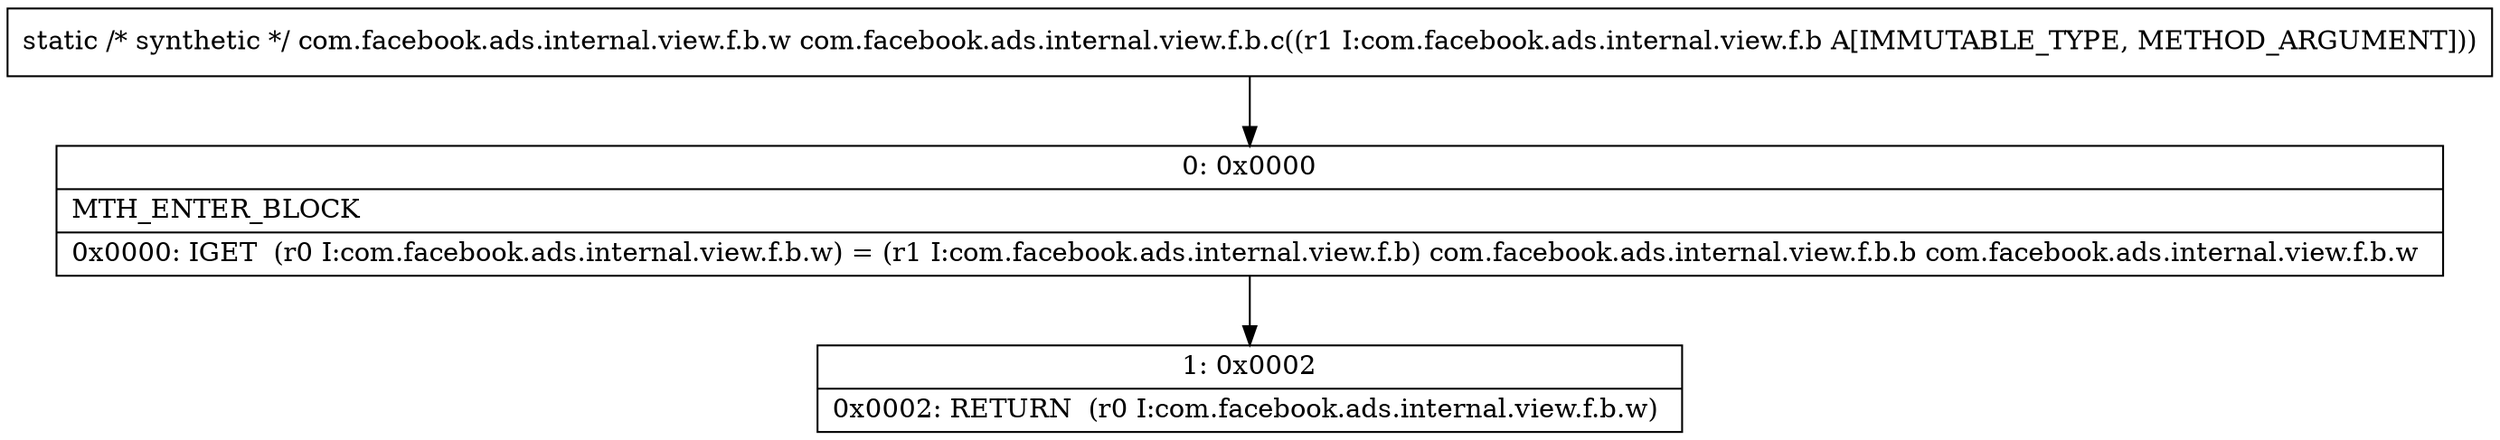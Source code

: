 digraph "CFG forcom.facebook.ads.internal.view.f.b.c(Lcom\/facebook\/ads\/internal\/view\/f\/b;)Lcom\/facebook\/ads\/internal\/view\/f\/b\/w;" {
Node_0 [shape=record,label="{0\:\ 0x0000|MTH_ENTER_BLOCK\l|0x0000: IGET  (r0 I:com.facebook.ads.internal.view.f.b.w) = (r1 I:com.facebook.ads.internal.view.f.b) com.facebook.ads.internal.view.f.b.b com.facebook.ads.internal.view.f.b.w \l}"];
Node_1 [shape=record,label="{1\:\ 0x0002|0x0002: RETURN  (r0 I:com.facebook.ads.internal.view.f.b.w) \l}"];
MethodNode[shape=record,label="{static \/* synthetic *\/ com.facebook.ads.internal.view.f.b.w com.facebook.ads.internal.view.f.b.c((r1 I:com.facebook.ads.internal.view.f.b A[IMMUTABLE_TYPE, METHOD_ARGUMENT])) }"];
MethodNode -> Node_0;
Node_0 -> Node_1;
}

